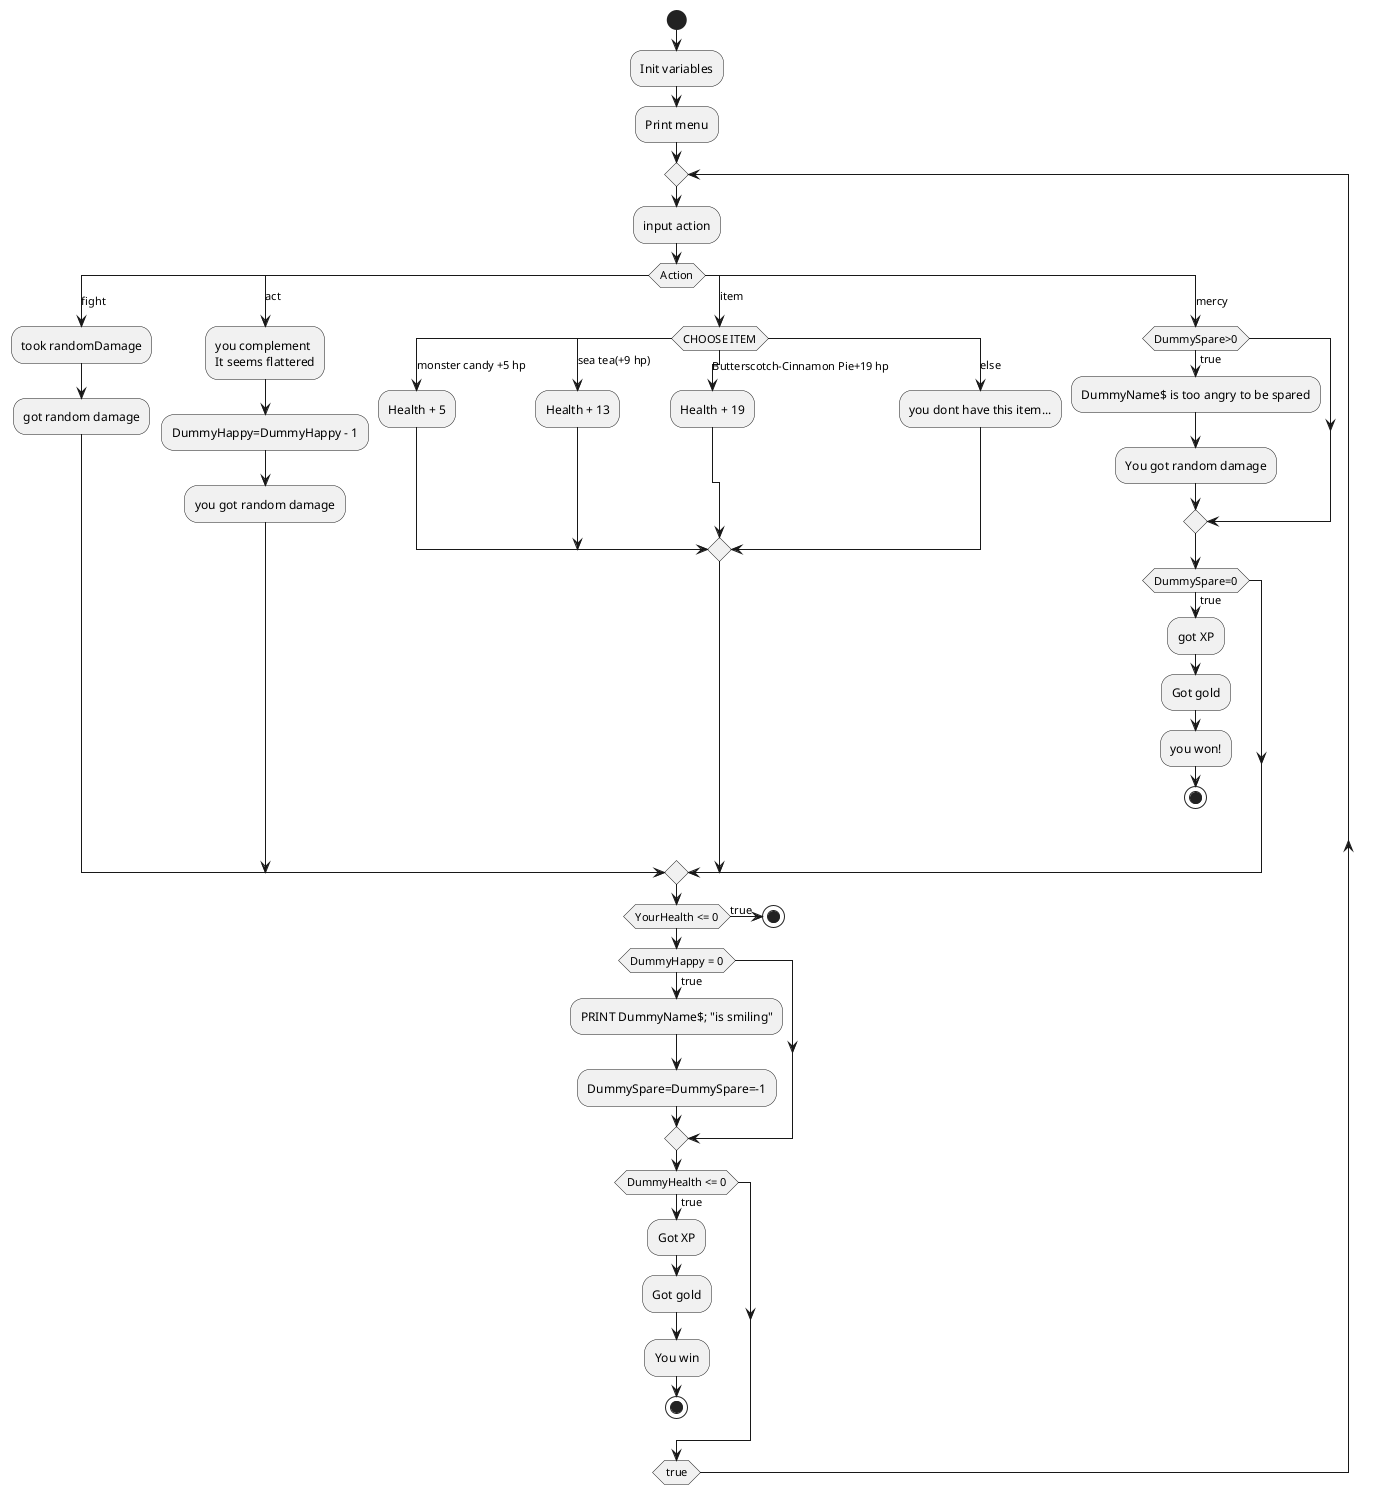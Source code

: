 @startuml ProgramStructure
start
:Init variables;

:Print menu;

repeat

:input action;

switch(Action)
case (fight)
    :took randomDamage;
    :got random damage;

case (act)
    :you complement
    It seems flattered;
    :DummyHappy=DummyHappy - 1;
    :you got random damage;

case (item)

    switch(CHOOSE ITEM)
        case (monster candy +5 hp)
            :Health + 5;
        case (sea tea(+9 hp))
            :Health + 13;
        case (Butterscotch-Cinnamon Pie+19 hp)
            :Health + 19;
        case (else)
            :you dont have this item...;
    endswitch

case (mercy)
    if (DummySpare>0) then (true)
        :DummyName$ is too angry to be spared;
        :You got random damage;
    endif

    if (DummySpare=0) then (true)
        :got XP;
        :Got gold;
        :you won!;
        stop
    endif

endswitch

if (YourHealth <= 0) then (true)
    stop
endif

if (DummyHappy = 0) then (true)
    :PRINT DummyName$; "is smiling";
    :DummySpare=DummySpare=-1;
endif

if (DummyHealth <= 0) then (true)
    :Got XP;
    :Got gold;
    :You win;
    stop
endif

repeat while (true)

@enduml